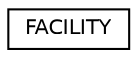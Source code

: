 digraph "Graphical Class Hierarchy"
{
 // LATEX_PDF_SIZE
  edge [fontname="Helvetica",fontsize="10",labelfontname="Helvetica",labelfontsize="10"];
  node [fontname="Helvetica",fontsize="10",shape=record];
  rankdir="LR";
  Node0 [label="FACILITY",height=0.2,width=0.4,color="black", fillcolor="white", style="filled",URL="$classp3lib_1_1syslogger_1_1FACILITY.html",tooltip=" "];
}
